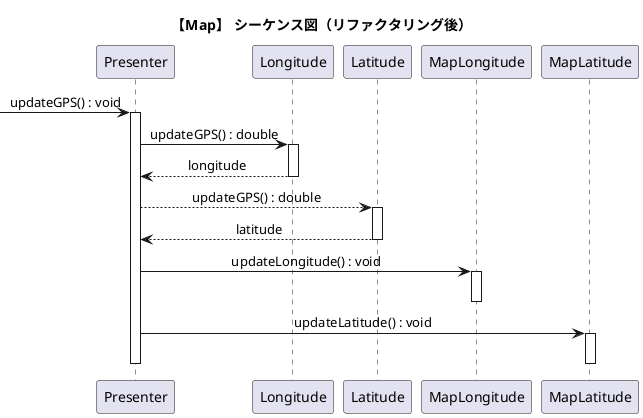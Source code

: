 @startuml map_seq_push_refactor
title "【Map】 シーケンス図（リファクタリング後）"
skinparam SequenceMessageAlignment center
-> Presenter : updateGPS() : void
activate Presenter

Presenter ->  Longitude : updateGPS() : double
activate Longitude
Longitude --> Presenter : longitude
deactivate Longitude

Presenter --> Latitude : updateGPS() : double
activate Latitude
Latitude --> Presenter : latitude
deactivate Latitude

Presenter -> MapLongitude  : updateLongitude() : void
activate MapLongitude
deactivate MapLongitude

Presenter -> MapLatitude : updateLatitude() : void
activate MapLatitude
deactivate MapLatitude

deactivate Presenter


@enduml